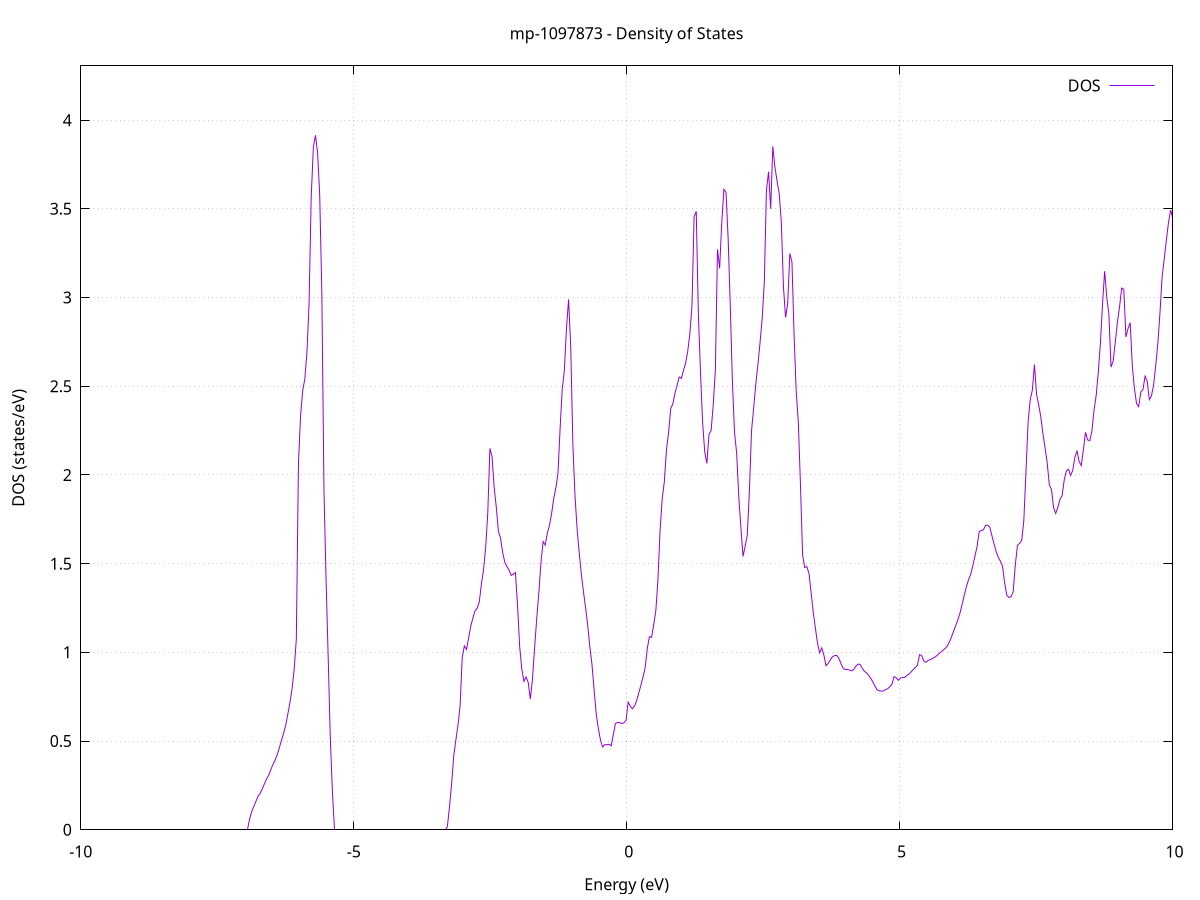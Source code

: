 set title 'mp-1097873 - Density of States'
set xlabel 'Energy (eV)'
set ylabel 'DOS (states/eV)'
set grid
set xrange [-10:10]
set yrange [0:4.306]
set xzeroaxis lt -1
set terminal png size 800,600
set output 'mp-1097873_dos_gnuplot.png'
plot '-' using 1:2 with lines title 'DOS'
-35.473900 0.000000
-35.434900 0.000000
-35.395900 0.000000
-35.357000 0.000000
-35.318000 0.000000
-35.279000 0.000000
-35.240000 0.000000
-35.201100 0.000000
-35.162100 0.000000
-35.123100 0.000000
-35.084200 0.000000
-35.045200 0.000000
-35.006200 0.000000
-34.967300 0.000000
-34.928300 0.000000
-34.889300 0.000000
-34.850300 0.000000
-34.811400 0.000000
-34.772400 0.000000
-34.733400 0.000000
-34.694500 0.000000
-34.655500 0.000000
-34.616500 0.000000
-34.577600 0.000000
-34.538600 0.000000
-34.499600 0.000000
-34.460600 0.000000
-34.421700 0.000000
-34.382700 0.000000
-34.343700 0.000000
-34.304800 0.000000
-34.265800 0.000000
-34.226800 0.000000
-34.187900 0.000000
-34.148900 0.000000
-34.109900 0.000000
-34.070900 0.000000
-34.032000 0.000000
-33.993000 0.000000
-33.954000 0.000000
-33.915100 0.000000
-33.876100 0.000000
-33.837100 0.000000
-33.798200 0.000000
-33.759200 0.000000
-33.720200 0.000000
-33.681200 0.000000
-33.642300 0.000000
-33.603300 0.000000
-33.564300 0.000000
-33.525400 0.000000
-33.486400 0.000000
-33.447400 0.000000
-33.408500 0.000000
-33.369500 0.000000
-33.330500 0.000000
-33.291500 0.000000
-33.252600 0.000000
-33.213600 0.000000
-33.174600 0.000000
-33.135700 0.000000
-33.096700 0.000000
-33.057700 0.000000
-33.018800 0.000000
-32.979800 0.000000
-32.940800 0.000000
-32.901900 0.000000
-32.862900 0.000000
-32.823900 0.000000
-32.784900 0.000000
-32.746000 0.000000
-32.707000 0.000000
-32.668000 0.000000
-32.629100 0.000000
-32.590100 0.000000
-32.551100 0.000000
-32.512200 0.000000
-32.473200 0.000000
-32.434200 0.000000
-32.395200 0.000000
-32.356300 0.000000
-32.317300 0.000000
-32.278300 0.000000
-32.239400 0.000000
-32.200400 0.000000
-32.161400 0.000000
-32.122500 0.000000
-32.083500 0.000000
-32.044500 0.000000
-32.005500 0.000000
-31.966600 0.000000
-31.927600 17.158400
-31.888600 0.000000
-31.849700 0.000000
-31.810700 0.000000
-31.771700 0.000000
-31.732800 0.000000
-31.693800 0.000000
-31.654800 0.000000
-31.615800 0.000000
-31.576900 0.000000
-31.537900 0.000000
-31.498900 0.000000
-31.460000 0.000000
-31.421000 0.000000
-31.382000 0.000000
-31.343100 0.000000
-31.304100 0.000000
-31.265100 0.000000
-31.226100 0.000000
-31.187200 0.000000
-31.148200 0.000000
-31.109200 0.000000
-31.070300 0.000000
-31.031300 0.000000
-30.992300 0.000000
-30.953400 0.000000
-30.914400 0.000000
-30.875400 0.000000
-30.836400 0.000000
-30.797500 0.000000
-30.758500 0.000000
-30.719500 0.000000
-30.680600 0.000000
-30.641600 0.000000
-30.602600 0.000000
-30.563700 0.000000
-30.524700 0.000000
-30.485700 0.000000
-30.446700 0.000000
-30.407800 0.000000
-30.368800 0.000000
-30.329800 0.000000
-30.290900 0.000000
-30.251900 0.000000
-30.212900 0.000000
-30.174000 0.000000
-30.135000 0.000000
-30.096000 0.000000
-30.057000 0.000000
-30.018100 0.000000
-29.979100 0.000000
-29.940100 0.000000
-29.901200 0.000000
-29.862200 0.000000
-29.823200 0.000000
-29.784300 0.000000
-29.745300 0.000000
-29.706300 0.000000
-29.667300 0.000000
-29.628400 0.000000
-29.589400 0.000000
-29.550400 0.000000
-29.511500 0.000000
-29.472500 0.000000
-29.433500 0.000000
-29.394600 0.000000
-29.355600 0.000000
-29.316600 0.000000
-29.277600 0.000000
-29.238700 0.000000
-29.199700 0.000000
-29.160700 0.000000
-29.121800 0.000000
-29.082800 0.000000
-29.043800 0.000000
-29.004900 0.000000
-28.965900 0.000000
-28.926900 0.000000
-28.887900 0.000000
-28.849000 0.000000
-28.810000 0.000000
-28.771000 0.000000
-28.732100 0.000000
-28.693100 0.000000
-28.654100 0.000000
-28.615200 0.000000
-28.576200 0.000000
-28.537200 0.000000
-28.498200 0.000000
-28.459300 0.000000
-28.420300 0.000000
-28.381300 0.000000
-28.342400 0.000000
-28.303400 0.000000
-28.264400 0.000000
-28.225500 0.000000
-28.186500 0.000000
-28.147500 0.000000
-28.108500 0.000000
-28.069600 0.000000
-28.030600 0.000000
-27.991600 0.000000
-27.952700 0.000000
-27.913700 0.000000
-27.874700 0.000000
-27.835800 0.000000
-27.796800 0.000000
-27.757800 0.000000
-27.718800 0.000000
-27.679900 0.000000
-27.640900 0.000000
-27.601900 0.000000
-27.563000 0.000000
-27.524000 0.000000
-27.485000 0.000000
-27.446100 0.000000
-27.407100 0.000000
-27.368100 0.000000
-27.329100 0.000000
-27.290200 0.000000
-27.251200 0.000000
-27.212200 0.000000
-27.173300 0.000000
-27.134300 0.000000
-27.095300 0.000000
-27.056400 0.000000
-27.017400 0.000000
-26.978400 0.000000
-26.939400 0.000000
-26.900500 0.000000
-26.861500 0.000000
-26.822500 0.000000
-26.783600 0.000000
-26.744600 0.000000
-26.705600 0.000000
-26.666700 0.000000
-26.627700 0.000000
-26.588700 0.000000
-26.549800 0.000000
-26.510800 0.000000
-26.471800 0.000000
-26.432800 0.000000
-26.393900 0.000000
-26.354900 0.000000
-26.315900 0.000000
-26.277000 0.000000
-26.238000 0.000000
-26.199000 0.000000
-26.160100 0.000000
-26.121100 0.000000
-26.082100 0.000000
-26.043100 0.000000
-26.004200 0.000000
-25.965200 0.000000
-25.926200 0.000000
-25.887300 0.000000
-25.848300 0.000000
-25.809300 0.000000
-25.770400 0.000000
-25.731400 0.000000
-25.692400 0.000000
-25.653400 0.000000
-25.614500 0.000000
-25.575500 0.000000
-25.536500 0.000000
-25.497600 0.000000
-25.458600 0.000000
-25.419600 0.000000
-25.380700 0.000000
-25.341700 0.000000
-25.302700 0.000000
-25.263700 0.000000
-25.224800 0.000000
-25.185800 0.000000
-25.146800 0.000000
-25.107900 0.000000
-25.068900 0.000000
-25.029900 0.000000
-24.991000 0.000000
-24.952000 0.000000
-24.913000 0.000000
-24.874000 0.000000
-24.835100 0.000000
-24.796100 0.000000
-24.757100 0.000000
-24.718200 0.000000
-24.679200 0.000000
-24.640200 0.000000
-24.601300 0.000000
-24.562300 0.000000
-24.523300 0.000000
-24.484300 0.000000
-24.445400 0.000000
-24.406400 0.000000
-24.367400 0.000000
-24.328500 0.000000
-24.289500 0.000000
-24.250500 0.000000
-24.211600 0.000000
-24.172600 0.000000
-24.133600 0.000000
-24.094600 0.000000
-24.055700 0.000000
-24.016700 0.000000
-23.977700 0.000000
-23.938800 0.000000
-23.899800 0.000000
-23.860800 0.000000
-23.821900 0.000000
-23.782900 0.000000
-23.743900 0.000000
-23.704900 0.000000
-23.666000 0.000000
-23.627000 0.000000
-23.588000 0.000000
-23.549100 0.000000
-23.510100 0.000000
-23.471100 0.000000
-23.432200 0.000000
-23.393200 0.000000
-23.354200 0.000000
-23.315200 0.000000
-23.276300 0.000000
-23.237300 0.000000
-23.198300 0.000000
-23.159400 0.000000
-23.120400 0.000000
-23.081400 0.000000
-23.042500 0.000000
-23.003500 0.000000
-22.964500 0.000000
-22.925500 0.000000
-22.886600 0.000000
-22.847600 0.000000
-22.808600 0.000000
-22.769700 0.000000
-22.730700 0.000000
-22.691700 0.000000
-22.652800 0.000000
-22.613800 0.000000
-22.574800 0.000000
-22.535800 0.000000
-22.496900 0.000000
-22.457900 0.000000
-22.418900 0.000000
-22.380000 0.000000
-22.341000 0.000000
-22.302000 0.000000
-22.263100 0.000000
-22.224100 0.000000
-22.185100 0.000000
-22.146100 0.000000
-22.107200 0.000000
-22.068200 0.000000
-22.029200 0.000000
-21.990300 0.000000
-21.951300 0.000000
-21.912300 0.000000
-21.873400 0.000000
-21.834400 0.000000
-21.795400 0.000000
-21.756400 0.000000
-21.717500 0.000000
-21.678500 0.000000
-21.639500 0.000000
-21.600600 0.000000
-21.561600 0.000000
-21.522600 0.000000
-21.483700 0.000000
-21.444700 0.000000
-21.405700 0.000000
-21.366700 0.000000
-21.327800 0.000000
-21.288800 0.000000
-21.249800 0.000000
-21.210900 0.000000
-21.171900 0.000000
-21.132900 0.000000
-21.094000 0.000000
-21.055000 0.000000
-21.016000 0.000000
-20.977000 0.000000
-20.938100 0.000000
-20.899100 0.000000
-20.860100 0.000000
-20.821200 0.000000
-20.782200 0.000000
-20.743200 0.000000
-20.704300 0.000000
-20.665300 0.000000
-20.626300 0.000000
-20.587300 0.000000
-20.548400 0.000000
-20.509400 0.000000
-20.470400 0.000000
-20.431500 0.000000
-20.392500 0.000000
-20.353500 0.000000
-20.314600 0.000000
-20.275600 0.000000
-20.236600 0.000000
-20.197700 0.000000
-20.158700 0.000000
-20.119700 0.000000
-20.080700 0.000000
-20.041800 0.000000
-20.002800 0.000000
-19.963800 0.000000
-19.924900 0.000000
-19.885900 0.000000
-19.846900 0.000000
-19.808000 0.000000
-19.769000 0.000000
-19.730000 0.000000
-19.691000 0.000000
-19.652100 0.000000
-19.613100 0.000000
-19.574100 0.000000
-19.535200 0.000000
-19.496200 0.000000
-19.457200 0.000000
-19.418300 0.000000
-19.379300 0.000000
-19.340300 0.000000
-19.301300 0.000000
-19.262400 0.000000
-19.223400 0.000000
-19.184400 0.000000
-19.145500 0.000000
-19.106500 0.000000
-19.067500 0.000000
-19.028600 0.000000
-18.989600 0.000000
-18.950600 0.000000
-18.911600 0.000000
-18.872700 0.000000
-18.833700 0.000000
-18.794700 0.000000
-18.755800 0.000000
-18.716800 0.000000
-18.677800 0.000000
-18.638900 0.000000
-18.599900 0.000000
-18.560900 0.000000
-18.521900 0.000000
-18.483000 0.000000
-18.444000 0.000000
-18.405000 0.000000
-18.366100 0.000000
-18.327100 0.000000
-18.288100 0.000000
-18.249200 0.000000
-18.210200 0.000000
-18.171200 0.000000
-18.132200 0.000000
-18.093300 0.000000
-18.054300 0.000000
-18.015300 0.000000
-17.976400 0.000000
-17.937400 0.000000
-17.898400 0.000000
-17.859500 0.000000
-17.820500 0.000000
-17.781500 0.000000
-17.742500 0.000000
-17.703600 0.000000
-17.664600 0.000000
-17.625600 0.000000
-17.586700 0.000000
-17.547700 0.000000
-17.508700 0.000000
-17.469800 0.000000
-17.430800 0.000000
-17.391800 0.000000
-17.352800 0.000000
-17.313900 0.000000
-17.274900 0.000000
-17.235900 0.000000
-17.197000 0.000000
-17.158000 0.000000
-17.119000 0.000000
-17.080100 0.000000
-17.041100 0.000000
-17.002100 0.000000
-16.963100 0.000000
-16.924200 0.000000
-16.885200 0.000000
-16.846200 0.000000
-16.807300 0.000000
-16.768300 0.000000
-16.729300 0.000000
-16.690400 0.000000
-16.651400 0.000000
-16.612400 0.000000
-16.573400 0.000000
-16.534500 0.000000
-16.495500 0.000000
-16.456500 0.000000
-16.417600 0.000000
-16.378600 0.000000
-16.339600 0.000000
-16.300700 0.000000
-16.261700 0.000000
-16.222700 0.000000
-16.183700 0.000000
-16.144800 0.000000
-16.105800 0.000000
-16.066800 0.000000
-16.027900 0.000000
-15.988900 0.000000
-15.949900 0.000000
-15.911000 0.000000
-15.872000 0.000000
-15.833000 0.000000
-15.794000 0.000000
-15.755100 0.000000
-15.716100 0.000000
-15.677100 0.000000
-15.638200 0.000000
-15.599200 0.000000
-15.560200 0.000000
-15.521300 0.000000
-15.482300 0.000000
-15.443300 0.000000
-15.404300 0.000000
-15.365400 0.000000
-15.326400 0.000000
-15.287400 0.000000
-15.248500 0.000000
-15.209500 0.000000
-15.170500 0.000000
-15.131600 0.000000
-15.092600 0.000000
-15.053600 0.000000
-15.014600 0.000000
-14.975700 0.000000
-14.936700 0.000000
-14.897700 0.000000
-14.858800 0.000000
-14.819800 0.000000
-14.780800 0.000000
-14.741900 0.000000
-14.702900 0.000000
-14.663900 0.000000
-14.624900 0.000000
-14.586000 0.000000
-14.547000 0.000000
-14.508000 0.000000
-14.469100 0.000000
-14.430100 0.000000
-14.391100 0.000000
-14.352200 0.000000
-14.313200 0.000000
-14.274200 0.000000
-14.235200 0.000000
-14.196300 0.000000
-14.157300 0.000000
-14.118300 0.000000
-14.079400 0.000000
-14.040400 0.000000
-14.001400 0.000000
-13.962500 0.000000
-13.923500 0.000000
-13.884500 0.000000
-13.845600 0.000000
-13.806600 0.000000
-13.767600 7.082700
-13.728600 17.490900
-13.689700 11.861900
-13.650700 6.102500
-13.611700 9.040700
-13.572800 13.322700
-13.533800 16.445300
-13.494800 16.242200
-13.455900 10.672200
-13.416900 13.280600
-13.377900 15.860500
-13.338900 13.211200
-13.300000 2.396800
-13.261000 0.000000
-13.222000 0.000000
-13.183100 0.000000
-13.144100 0.000000
-13.105100 0.000000
-13.066200 0.000000
-13.027200 0.000000
-12.988200 0.000000
-12.949200 0.000000
-12.910300 0.000000
-12.871300 0.000000
-12.832300 0.000000
-12.793400 0.000000
-12.754400 0.000000
-12.715400 0.000000
-12.676500 0.000000
-12.637500 0.000000
-12.598500 0.000000
-12.559500 0.000000
-12.520600 0.000000
-12.481600 0.000000
-12.442600 0.000000
-12.403700 0.000000
-12.364700 0.000000
-12.325700 0.000000
-12.286800 0.000000
-12.247800 0.000000
-12.208800 0.000000
-12.169800 0.000000
-12.130900 0.000000
-12.091900 0.000000
-12.052900 0.000000
-12.014000 0.000000
-11.975000 0.000000
-11.936000 0.000000
-11.897100 0.000000
-11.858100 0.000000
-11.819100 0.000000
-11.780100 0.000000
-11.741200 0.000000
-11.702200 0.000000
-11.663200 0.000000
-11.624300 0.000000
-11.585300 0.000000
-11.546300 0.000000
-11.507400 0.000000
-11.468400 0.000000
-11.429400 0.000000
-11.390400 0.000000
-11.351500 0.000000
-11.312500 0.000000
-11.273500 0.000000
-11.234600 0.000000
-11.195600 0.000000
-11.156600 0.000000
-11.117700 0.000000
-11.078700 0.000000
-11.039700 0.000000
-11.000700 0.000000
-10.961800 0.000000
-10.922800 0.000000
-10.883800 0.000000
-10.844900 0.000000
-10.805900 0.000000
-10.766900 0.000000
-10.728000 0.000000
-10.689000 0.000000
-10.650000 0.000000
-10.611000 0.000000
-10.572100 0.000000
-10.533100 0.000000
-10.494100 0.000000
-10.455200 0.000000
-10.416200 0.000000
-10.377200 0.000000
-10.338300 0.000000
-10.299300 0.000000
-10.260300 0.000000
-10.221300 0.000000
-10.182400 0.000000
-10.143400 0.000000
-10.104400 0.000000
-10.065500 0.000000
-10.026500 0.000000
-9.987500 0.000000
-9.948600 0.000000
-9.909600 0.000000
-9.870600 0.000000
-9.831600 0.000000
-9.792700 0.000000
-9.753700 0.000000
-9.714700 0.000000
-9.675800 0.000000
-9.636800 0.000000
-9.597800 0.000000
-9.558900 0.000000
-9.519900 0.000000
-9.480900 0.000000
-9.441900 0.000000
-9.403000 0.000000
-9.364000 0.000000
-9.325000 0.000000
-9.286100 0.000000
-9.247100 0.000000
-9.208100 0.000000
-9.169200 0.000000
-9.130200 0.000000
-9.091200 0.000000
-9.052200 0.000000
-9.013300 0.000000
-8.974300 0.000000
-8.935300 0.000000
-8.896400 0.000000
-8.857400 0.000000
-8.818400 0.000000
-8.779500 0.000000
-8.740500 0.000000
-8.701500 0.000000
-8.662500 0.000000
-8.623600 0.000000
-8.584600 0.000000
-8.545600 0.000000
-8.506700 0.000000
-8.467700 0.000000
-8.428700 0.000000
-8.389800 0.000000
-8.350800 0.000000
-8.311800 0.000000
-8.272800 0.000000
-8.233900 0.000000
-8.194900 0.000000
-8.155900 0.000000
-8.117000 0.000000
-8.078000 0.000000
-8.039000 0.000000
-8.000100 0.000000
-7.961100 0.000000
-7.922100 0.000000
-7.883100 0.000000
-7.844200 0.000000
-7.805200 0.000000
-7.766200 0.000000
-7.727300 0.000000
-7.688300 0.000000
-7.649300 0.000000
-7.610400 0.000000
-7.571400 0.000000
-7.532400 0.000000
-7.493500 0.000000
-7.454500 0.000000
-7.415500 0.000000
-7.376500 0.000000
-7.337600 0.000000
-7.298600 0.000000
-7.259600 0.000000
-7.220700 0.000000
-7.181700 0.000000
-7.142700 0.000000
-7.103800 0.000000
-7.064800 0.000000
-7.025800 0.000000
-6.986800 0.000000
-6.947900 0.000000
-6.908900 0.058600
-6.869900 0.102000
-6.831000 0.131500
-6.792000 0.159600
-6.753000 0.188900
-6.714100 0.204300
-6.675100 0.230600
-6.636100 0.259100
-6.597100 0.286300
-6.558200 0.306800
-6.519200 0.338600
-6.480200 0.367900
-6.441300 0.391900
-6.402300 0.422100
-6.363300 0.461600
-6.324400 0.503700
-6.285400 0.542800
-6.246400 0.588600
-6.207400 0.651800
-6.168500 0.717200
-6.129500 0.793400
-6.090500 0.905900
-6.051600 1.073300
-6.012600 2.064300
-5.973600 2.332600
-5.934700 2.475800
-5.895700 2.541200
-5.856700 2.692000
-5.817700 2.967000
-5.778800 3.566500
-5.739800 3.845300
-5.700800 3.914600
-5.661900 3.816300
-5.622900 3.576800
-5.583900 3.022900
-5.545000 1.913600
-5.506000 1.403400
-5.467000 0.963100
-5.428000 0.507100
-5.389100 0.205800
-5.350100 0.000000
-5.311100 0.000000
-5.272200 0.000000
-5.233200 0.000000
-5.194200 0.000000
-5.155300 0.000000
-5.116300 0.000000
-5.077300 0.000000
-5.038300 0.000000
-4.999400 0.000000
-4.960400 0.000000
-4.921400 0.000000
-4.882500 0.000000
-4.843500 0.000000
-4.804500 0.000000
-4.765600 0.000000
-4.726600 0.000000
-4.687600 0.000000
-4.648600 0.000000
-4.609700 0.000000
-4.570700 0.000000
-4.531700 0.000000
-4.492800 0.000000
-4.453800 0.000000
-4.414800 0.000000
-4.375900 0.000000
-4.336900 0.000000
-4.297900 0.000000
-4.258900 0.000000
-4.220000 0.000000
-4.181000 0.000000
-4.142000 0.000000
-4.103100 0.000000
-4.064100 0.000000
-4.025100 0.000000
-3.986200 0.000000
-3.947200 0.000000
-3.908200 0.000000
-3.869200 0.000000
-3.830300 0.000000
-3.791300 0.000000
-3.752300 0.000000
-3.713400 0.000000
-3.674400 0.000000
-3.635400 0.000000
-3.596500 0.000000
-3.557500 0.000000
-3.518500 0.000000
-3.479500 0.000000
-3.440600 0.000000
-3.401600 0.000000
-3.362600 0.000000
-3.323700 0.000000
-3.284700 0.016700
-3.245700 0.129200
-3.206800 0.257400
-3.167800 0.416600
-3.128800 0.505600
-3.089800 0.589800
-3.050900 0.699200
-3.011900 0.972100
-2.972900 1.036100
-2.934000 1.016300
-2.895000 1.081200
-2.856000 1.147200
-2.817100 1.192900
-2.778100 1.234900
-2.739100 1.248200
-2.700100 1.283500
-2.661200 1.383900
-2.622200 1.463800
-2.583200 1.589200
-2.544300 1.782400
-2.505300 2.149900
-2.466300 2.105200
-2.427400 1.931100
-2.388400 1.819200
-2.349400 1.681400
-2.310400 1.644500
-2.271500 1.562900
-2.232500 1.509100
-2.193500 1.483800
-2.154600 1.464000
-2.115600 1.433500
-2.076600 1.439800
-2.037700 1.450400
-1.998700 1.263400
-1.959700 1.032100
-1.920700 0.905300
-1.881800 0.836900
-1.842800 0.861300
-1.803800 0.831600
-1.764900 0.736700
-1.725900 0.844900
-1.686900 1.023400
-1.648000 1.187600
-1.609000 1.334700
-1.570000 1.504900
-1.531000 1.624300
-1.492100 1.604700
-1.453100 1.671800
-1.414100 1.715600
-1.375200 1.781800
-1.336200 1.866100
-1.297200 1.926600
-1.258300 2.007600
-1.219300 2.260400
-1.180300 2.483000
-1.141400 2.587000
-1.102400 2.826800
-1.063400 2.989800
-1.024400 2.721200
-0.985500 2.173300
-0.946500 1.883900
-0.907500 1.695800
-0.868600 1.559300
-0.829600 1.439200
-0.790600 1.340700
-0.751700 1.251200
-0.712700 1.150400
-0.673700 1.030400
-0.634700 0.930800
-0.595800 0.786400
-0.556800 0.652000
-0.517800 0.569500
-0.478900 0.505400
-0.439900 0.466900
-0.400900 0.479800
-0.362000 0.479700
-0.323000 0.482000
-0.284000 0.473100
-0.245000 0.534800
-0.206100 0.597800
-0.167100 0.605700
-0.128100 0.604200
-0.089200 0.598500
-0.050200 0.603200
-0.011200 0.616900
0.027700 0.719500
0.066700 0.696200
0.105700 0.682100
0.144700 0.697900
0.183600 0.727900
0.222600 0.771700
0.261600 0.815300
0.300500 0.862300
0.339500 0.914200
0.378500 1.022800
0.417400 1.088500
0.456400 1.084500
0.495400 1.155200
0.534400 1.234200
0.573300 1.408700
0.612300 1.689700
0.651300 1.864700
0.690200 1.961700
0.729200 2.141700
0.768200 2.237700
0.807100 2.373800
0.846100 2.400600
0.885100 2.461000
0.924100 2.504200
0.963000 2.552200
1.002000 2.544600
1.041000 2.588100
1.079900 2.629900
1.118900 2.696600
1.157900 2.796600
1.196800 2.951800
1.235800 3.455700
1.274800 3.485900
1.313800 2.906800
1.352700 2.582500
1.391700 2.295200
1.430700 2.130000
1.469600 2.064700
1.508600 2.228800
1.547600 2.251100
1.586500 2.396100
1.625500 2.591600
1.664500 3.272100
1.703500 3.164600
1.742400 3.422200
1.781400 3.609300
1.820400 3.592300
1.859300 3.333800
1.898300 2.956100
1.937300 2.529700
1.976200 2.240300
2.015200 2.122900
2.054200 1.879000
2.093200 1.702800
2.132100 1.540900
2.171100 1.597400
2.210100 1.662100
2.249000 1.909700
2.288000 2.249300
2.327000 2.377200
2.365900 2.510800
2.404900 2.622700
2.443900 2.746400
2.482900 2.880900
2.521800 3.083200
2.560800 3.604900
2.599800 3.709100
2.638700 3.500000
2.677700 3.852500
2.716700 3.734400
2.755600 3.657400
2.794600 3.586700
2.833600 3.425800
2.872600 3.061900
2.911500 2.887300
2.950500 2.967500
2.989500 3.248300
3.028400 3.201300
3.067400 2.789100
3.106400 2.471100
3.145300 2.297800
3.184300 1.946000
3.223300 1.548300
3.262300 1.479000
3.301200 1.483200
3.340200 1.445500
3.379200 1.338400
3.418100 1.228300
3.457100 1.138000
3.496100 1.052900
3.535000 0.997400
3.574000 1.024800
3.613000 0.985100
3.652000 0.924700
3.690900 0.937200
3.729900 0.957700
3.768900 0.974800
3.807800 0.981500
3.846800 0.982800
3.885800 0.968300
3.924700 0.937700
3.963700 0.911800
4.002700 0.903300
4.041700 0.903700
4.080600 0.900700
4.119600 0.895900
4.158600 0.902600
4.197500 0.921000
4.236500 0.933700
4.275500 0.932400
4.314400 0.911300
4.353400 0.893900
4.392400 0.884900
4.431400 0.872500
4.470300 0.854700
4.509300 0.833600
4.548300 0.810500
4.587200 0.789400
4.626200 0.783800
4.665200 0.781700
4.704100 0.782400
4.743100 0.790500
4.782100 0.794600
4.821100 0.806700
4.860000 0.820100
4.899000 0.864000
4.938000 0.857300
4.976900 0.842300
5.015900 0.855200
5.054900 0.857800
5.093800 0.858500
5.132800 0.870200
5.171800 0.877700
5.210700 0.889800
5.249700 0.902600
5.288700 0.914800
5.327700 0.928400
5.366600 0.987200
5.405600 0.982300
5.444600 0.950900
5.483500 0.944300
5.522500 0.954500
5.561500 0.959200
5.600400 0.964200
5.639400 0.972200
5.678400 0.980300
5.717400 0.991600
5.756300 1.001500
5.795300 1.011600
5.834300 1.022200
5.873200 1.034900
5.912200 1.058400
5.951200 1.087100
5.990100 1.119600
6.029100 1.151300
6.068100 1.184200
6.107100 1.221700
6.146000 1.270600
6.185000 1.322200
6.224000 1.369800
6.262900 1.408400
6.301900 1.440100
6.340900 1.486900
6.379800 1.542100
6.418800 1.594600
6.457800 1.680400
6.496800 1.687000
6.535700 1.690300
6.574700 1.715700
6.613700 1.716800
6.652600 1.705800
6.691600 1.658000
6.730600 1.610900
6.769500 1.567700
6.808500 1.535400
6.847500 1.514000
6.886500 1.484900
6.925400 1.391100
6.964400 1.322600
7.003400 1.309100
7.042300 1.314700
7.081300 1.341600
7.120300 1.492300
7.159200 1.603700
7.198200 1.614300
7.237200 1.630000
7.276200 1.742400
7.315100 2.016100
7.354100 2.294600
7.393100 2.424000
7.432000 2.477100
7.471000 2.622200
7.510000 2.453400
7.548900 2.395100
7.587900 2.327100
7.626900 2.231300
7.665900 2.151900
7.704800 2.067400
7.743800 1.942800
7.782800 1.919000
7.821700 1.814800
7.860700 1.783000
7.899700 1.817900
7.938600 1.863700
7.977600 1.882600
8.016600 1.972200
8.055600 2.023300
8.094500 2.032200
8.133500 1.997300
8.172500 2.025400
8.211400 2.099400
8.250400 2.136800
8.289400 2.076300
8.328300 2.053000
8.367300 2.141800
8.406300 2.240600
8.445300 2.197100
8.484200 2.193700
8.523200 2.246300
8.562200 2.364700
8.601100 2.446100
8.640100 2.576500
8.679100 2.741800
8.718000 2.961900
8.757000 3.148400
8.796000 3.000800
8.835000 2.905300
8.873900 2.608000
8.912900 2.641600
8.951900 2.748500
8.990800 2.861300
9.029800 2.947500
9.068800 3.053500
9.107700 3.047000
9.146700 2.778300
9.185700 2.825500
9.224700 2.858800
9.263600 2.616100
9.302600 2.486000
9.341600 2.403200
9.380500 2.385100
9.419500 2.468700
9.458500 2.480000
9.497400 2.556800
9.536400 2.528300
9.575400 2.424400
9.614400 2.445800
9.653300 2.506500
9.692300 2.614200
9.731300 2.742000
9.770200 2.911400
9.809200 3.114000
9.848200 3.216100
9.887100 3.322400
9.926100 3.421800
9.965100 3.493100
10.004100 3.447900
10.043000 3.450200
10.082000 3.437200
10.121000 3.359500
10.159900 3.313100
10.198900 3.087200
10.237900 2.938100
10.276800 2.859300
10.315800 2.646800
10.354800 2.684300
10.393800 2.820400
10.432700 3.017300
10.471700 3.245200
10.510700 3.306300
10.549600 3.059700
10.588600 2.974600
10.627600 2.982600
10.666500 3.065500
10.705500 2.855000
10.744500 2.698000
10.783500 2.607600
10.822400 2.788000
10.861400 2.921400
10.900400 2.929800
10.939300 2.833100
10.978300 2.879100
11.017300 3.012500
11.056200 3.185800
11.095200 3.334200
11.134200 3.527800
11.173200 3.612900
11.212100 3.545700
11.251100 3.369800
11.290100 3.261600
11.329000 3.250200
11.368000 3.174700
11.407000 3.144100
11.445900 3.031900
11.484900 2.969000
11.523900 2.952800
11.562800 3.072500
11.601800 3.246200
11.640800 3.376000
11.679800 3.486200
11.718700 3.683700
11.757700 3.782800
11.796700 3.627600
11.835600 3.581300
11.874600 3.485700
11.913600 3.526200
11.952500 3.436300
11.991500 3.288800
12.030500 3.001400
12.069500 2.835100
12.108400 2.733000
12.147400 2.701400
12.186400 2.807500
12.225300 2.912600
12.264300 2.986200
12.303300 3.147100
12.342200 3.101600
12.381200 3.033500
12.420200 2.932200
12.459200 2.953400
12.498100 2.843300
12.537100 2.619600
12.576100 2.331200
12.615000 2.080500
12.654000 1.880300
12.693000 1.654800
12.731900 1.510700
12.770900 1.392400
12.809900 1.402400
12.848900 1.185800
12.887800 1.158000
12.926800 1.131200
12.965800 1.056800
13.004700 1.022200
13.043700 0.984700
13.082700 0.968900
13.121600 0.914100
13.160600 0.855400
13.199600 0.821800
13.238600 0.776300
13.277500 0.725700
13.316500 0.687600
13.355500 0.657700
13.394400 0.638900
13.433400 0.649100
13.472400 0.642200
13.511300 0.638700
13.550300 0.641800
13.589300 0.649600
13.628300 0.661200
13.667200 0.667800
13.706200 0.672500
13.745200 0.684200
13.784100 0.700500
13.823100 0.720600
13.862100 0.742900
13.901000 0.771200
13.940000 0.809200
13.979000 0.862300
14.018000 0.930200
14.056900 1.008200
14.095900 1.096500
14.134900 1.199500
14.173800 1.337400
14.212800 1.498900
14.251800 1.678900
14.290700 1.875300
14.329700 2.043800
14.368700 2.253600
14.407700 2.398400
14.446600 2.478400
14.485600 2.397300
14.524600 2.309700
14.563500 1.989800
14.602500 1.801300
14.641500 1.648600
14.680400 1.530700
14.719400 1.442900
14.758400 1.394300
14.797400 1.354300
14.836300 1.308200
14.875300 1.265000
14.914300 1.239000
14.953200 1.221700
14.992200 1.224100
15.031200 1.222400
15.070100 1.215000
15.109100 1.247100
15.148100 1.307800
15.187100 1.366800
15.226000 1.489200
15.265000 1.572700
15.304000 1.641800
15.342900 1.733700
15.381900 1.820000
15.420900 1.844300
15.459800 1.857800
15.498800 1.900800
15.537800 1.997700
15.576800 2.042700
15.615700 2.104800
15.654700 2.172700
15.693700 2.262700
15.732600 2.292800
15.771600 2.576400
15.810600 2.394300
15.849500 2.558000
15.888500 2.432100
15.927500 2.360100
15.966500 2.208300
16.005400 2.086900
16.044400 1.971500
16.083400 1.865500
16.122300 1.795000
16.161300 1.759300
16.200300 1.741000
16.239200 1.732100
16.278200 1.748000
16.317200 1.772200
16.356200 1.784000
16.395100 1.740600
16.434100 1.726100
16.473100 1.729900
16.512000 1.747500
16.551000 1.786100
16.590000 1.809500
16.628900 1.806500
16.667900 1.816100
16.706900 1.819900
16.745900 1.860200
16.784800 1.922300
16.823800 1.991700
16.862800 1.990900
16.901700 1.990600
16.940700 2.052700
16.979700 2.261500
17.018600 2.425000
17.057600 2.492400
17.096600 2.473500
17.135600 2.415800
17.174500 2.391400
17.213500 2.331500
17.252500 2.318600
17.291400 2.392800
17.330400 2.332100
17.369400 2.312400
17.408300 2.261900
17.447300 2.206700
17.486300 2.176800
17.525300 2.206100
17.564200 2.196900
17.603200 2.144600
17.642200 2.107700
17.681100 2.066600
17.720100 2.097200
17.759100 2.187900
17.798000 2.400100
17.837000 2.480600
17.876000 2.490400
17.914900 2.517500
17.953900 2.483000
17.992900 2.369000
18.031900 2.306900
18.070800 2.292300
18.109800 2.303800
18.148800 2.480000
18.187700 2.485200
18.226700 2.524900
18.265700 2.577600
18.304600 2.661700
18.343600 2.635100
18.382600 2.622000
18.421600 2.683100
18.460500 2.639500
18.499500 2.622400
18.538500 2.643000
18.577400 2.683000
18.616400 2.607500
18.655400 2.584400
18.694300 2.572500
18.733300 2.637300
18.772300 2.619700
18.811300 2.536900
18.850200 2.500800
18.889200 2.490100
18.928200 2.529100
18.967100 2.467500
19.006100 2.392200
19.045100 2.425400
19.084000 2.389500
19.123000 2.549000
19.162000 2.729900
19.201000 2.651500
19.239900 2.701800
19.278900 2.675100
19.317900 2.613500
19.356800 2.611900
19.395800 2.670800
19.434800 2.697000
19.473700 2.734000
19.512700 2.664300
19.551700 2.661600
19.590700 2.670000
19.629600 2.705700
19.668600 2.710600
19.707600 2.657500
19.746500 2.686100
19.785500 2.632100
19.824500 2.649300
19.863400 2.559800
19.902400 2.557200
19.941400 2.577900
19.980400 2.581400
20.019300 2.667800
20.058300 2.669100
20.097300 2.612800
20.136200 2.581800
20.175200 2.458600
20.214200 2.398500
20.253100 2.402800
20.292100 2.405800
20.331100 2.416600
20.370100 2.396500
20.409000 2.395500
20.448000 2.432800
20.487000 2.486800
20.525900 2.557600
20.564900 2.716700
20.603900 2.832100
20.642800 2.959500
20.681800 2.948000
20.720800 2.927100
20.759800 2.876400
20.798700 2.841100
20.837700 2.843300
20.876700 2.892200
20.915600 2.943400
20.954600 2.902600
20.993600 2.848900
21.032500 2.849600
21.071500 2.774100
21.110500 2.694100
21.149500 2.641900
21.188400 2.516000
21.227400 2.406600
21.266400 2.365800
21.305300 2.339300
21.344300 2.274800
21.383300 2.199300
21.422200 2.161400
21.461200 2.207700
21.500200 2.247400
21.539200 2.210400
21.578100 2.065900
21.617100 1.946700
21.656100 1.922800
21.695000 1.858600
21.734000 1.822100
21.773000 1.804200
21.811900 1.813300
21.850900 1.820400
21.889900 1.844300
21.928900 1.848600
21.967800 1.849900
22.006800 1.872200
22.045800 1.869600
22.084700 1.769500
22.123700 1.716300
22.162700 1.703500
22.201600 1.712500
22.240600 1.754200
22.279600 1.817900
22.318600 1.897500
22.357500 1.974900
22.396500 2.044100
22.435500 2.063900
22.474400 2.080400
22.513400 2.118200
22.552400 2.096700
22.591300 2.008400
22.630300 1.984700
22.669300 1.982600
22.708300 1.995200
22.747200 2.053900
22.786200 2.114600
22.825200 2.228500
22.864100 2.379800
22.903100 2.459000
22.942100 2.423400
22.981000 2.425500
23.020000 2.448700
23.059000 2.431200
23.098000 2.270300
23.136900 2.236900
23.175900 2.201700
23.214900 2.159100
23.253800 2.192400
23.292800 2.274600
23.331800 2.196600
23.370700 2.147700
23.409700 2.145200
23.448700 2.173000
23.487700 2.100900
23.526600 2.042200
23.565600 2.018200
23.604600 2.065500
23.643500 2.071800
23.682500 2.091300
23.721500 2.114400
23.760400 2.176400
23.799400 2.292300
23.838400 2.399400
23.877400 2.403700
23.916300 2.242700
23.955300 2.226000
23.994300 2.362100
24.033200 2.294400
24.072200 2.351500
24.111200 2.425800
24.150100 2.499100
24.189100 2.643500
24.228100 2.759800
24.267000 2.732300
24.306000 2.758800
24.345000 2.832500
24.384000 3.052000
24.422900 3.065100
24.461900 2.810200
24.500900 2.508200
24.539800 2.240300
24.578800 2.039500
24.617800 1.684100
24.656700 1.645800
24.695700 1.692600
24.734700 1.778900
24.773700 1.873200
24.812600 2.087900
24.851600 2.211000
24.890600 2.310900
24.929500 2.362300
24.968500 2.482200
25.007500 2.642800
25.046400 2.906300
25.085400 3.031500
25.124400 2.936300
25.163400 2.817500
25.202300 2.706900
25.241300 2.544700
25.280300 2.305200
25.319200 2.087100
25.358200 1.978200
25.397200 1.915100
25.436100 1.851700
25.475100 1.843200
25.514100 1.933000
25.553100 2.069300
25.592000 2.187000
25.631000 2.225300
25.670000 2.204400
25.708900 2.281600
25.747900 2.311500
25.786900 2.350800
25.825800 2.439500
25.864800 2.474300
25.903800 2.502900
25.942800 2.541800
25.981700 2.480100
26.020700 2.394400
26.059700 2.317800
26.098600 2.251400
26.137600 2.096800
26.176600 1.919800
26.215500 1.772600
26.254500 1.658400
26.293500 1.564000
26.332500 1.520900
26.371400 1.492500
26.410400 1.459100
26.449400 1.485300
26.488300 1.479000
26.527300 1.389200
26.566300 1.371100
26.605200 1.407100
26.644200 1.452000
26.683200 1.470400
26.722200 1.455500
26.761100 1.483000
26.800100 1.526000
26.839100 1.587100
26.878000 1.650800
26.917000 1.716000
26.956000 1.760000
26.994900 1.810600
27.033900 1.916200
27.072900 1.967300
27.111900 2.010900
27.150800 2.070100
27.189800 2.112600
27.228800 2.184300
27.267700 2.240200
27.306700 2.331500
27.345700 2.436900
27.384600 2.489400
27.423600 2.445300
27.462600 2.495200
27.501600 2.393900
27.540500 2.375000
27.579500 2.301600
27.618500 2.226600
27.657400 2.207600
27.696400 2.268800
27.735400 2.341400
27.774300 2.439500
27.813300 2.450100
27.852300 2.438200
27.891300 2.432800
27.930200 2.513900
27.969200 2.537100
28.008200 2.558900
28.047100 2.632800
28.086100 2.885600
28.125100 2.856500
28.164000 2.787000
28.203000 2.757700
28.242000 2.725100
28.281000 2.650200
28.319900 2.719400
28.358900 2.764700
28.397900 2.771900
28.436800 2.763700
28.475800 2.799300
28.514800 2.836900
28.553700 2.796900
28.592700 2.777300
28.631700 2.741300
28.670700 2.766600
28.709600 2.834800
28.748600 2.856400
28.787600 3.017100
28.826500 3.177600
28.865500 3.139600
28.904500 3.098200
28.943400 3.072200
28.982400 2.963400
29.021400 2.861900
29.060400 2.743800
29.099300 2.597800
29.138300 2.471400
29.177300 2.497000
29.216200 2.549700
29.255200 2.573100
29.294200 2.513200
29.333100 2.317100
29.372100 2.330100
29.411100 2.353500
29.450100 2.396200
29.489000 2.445900
29.528000 2.448700
29.567000 2.477400
29.605900 2.505300
29.644900 2.527800
29.683900 2.507200
29.722800 2.534700
29.761800 2.597700
29.800800 2.687000
29.839800 2.794300
29.878700 2.905400
29.917700 3.009700
29.956700 3.162900
29.995600 3.162200
30.034600 2.959100
30.073600 2.830100
30.112500 2.692200
30.151500 2.659100
30.190500 2.659600
30.229500 2.771600
30.268400 2.901100
30.307400 3.089400
30.346400 3.245500
30.385300 3.199900
30.424300 3.145500
30.463300 2.963400
30.502200 2.719300
30.541200 2.683800
30.580200 2.676900
30.619100 2.684400
30.658100 2.760900
30.697100 2.929300
30.736100 3.184300
30.775000 3.230900
30.814000 3.178900
30.853000 3.135200
30.891900 3.137300
30.930900 3.071600
30.969900 2.917800
31.008800 2.807200
31.047800 2.820200
31.086800 2.643500
31.125800 2.606900
31.164700 2.697800
31.203700 2.845700
31.242700 2.904000
31.281600 3.279500
31.320600 3.357300
31.359600 3.290700
31.398500 3.193600
31.437500 3.194900
31.476500 3.253800
31.515500 3.232000
31.554400 3.294100
31.593400 3.240600
31.632400 3.144300
31.671300 3.061400
31.710300 2.986300
31.749300 2.992000
31.788200 2.984300
31.827200 3.136000
31.866200 3.153500
31.905200 3.268100
31.944100 3.206400
31.983100 3.222200
32.022100 3.380900
32.061000 3.596000
32.100000 3.672500
32.139000 3.691200
32.177900 3.635700
32.216900 3.598200
32.255900 3.562800
32.294900 3.444500
32.333800 3.336300
32.372800 3.290400
32.411800 3.300400
32.450700 3.250500
32.489700 3.318200
32.528700 3.520600
32.567600 3.656100
32.606600 3.727400
32.645600 3.809800
32.684600 3.723800
32.723500 3.481800
32.762500 3.329000
32.801500 3.187900
32.840400 3.062800
32.879400 2.967100
32.918400 2.916900
32.957300 2.913600
32.996300 2.930700
33.035300 2.979700
33.074300 2.855000
33.113200 2.844800
33.152200 2.916400
33.191200 2.839300
33.230100 2.702800
33.269100 2.624400
33.308100 2.559500
33.347000 2.459800
33.386000 2.372300
33.425000 2.322200
33.464000 2.318900
33.502900 2.250200
33.541900 2.128300
33.580900 1.972000
33.619800 1.895700
33.658800 1.876100
33.697800 1.914400
33.736700 1.997400
33.775700 2.103100
33.814700 2.211300
33.853700 2.415900
33.892600 2.552500
33.931600 2.680400
33.970600 2.686000
34.009500 2.682000
34.048500 2.684700
34.087500 2.768700
34.126400 2.773400
34.165400 2.732300
34.204400 2.676300
34.243400 2.615700
34.282300 2.544200
34.321300 2.438500
34.360300 2.377600
34.399200 2.338300
34.438200 2.277700
34.477200 2.189500
34.516100 2.167500
34.555100 2.110800
34.594100 2.129400
34.633100 2.157800
34.672000 2.162700
34.711000 2.194000
34.750000 2.236100
34.788900 2.264500
34.827900 2.285100
34.866900 2.371900
34.905800 2.429800
34.944800 2.405800
34.983800 2.347100
35.022800 2.293000
35.061700 2.251100
35.100700 2.250200
35.139700 2.245900
35.178600 2.255200
35.217600 2.258700
35.256600 2.200900
35.295500 2.153300
35.334500 2.218300
35.373500 2.210200
35.412500 2.165700
35.451400 2.094100
35.490400 2.065400
35.529400 2.075000
35.568300 2.084200
35.607300 2.094500
35.646300 2.099300
35.685200 2.093900
35.724200 2.077500
35.763200 2.034100
35.802200 1.978500
35.841100 1.941900
35.880100 1.953500
35.919100 1.962500
35.958000 1.899700
35.997000 1.854100
36.036000 1.850600
36.074900 1.719100
36.113900 1.600900
36.152900 1.589800
36.191900 1.463500
36.230800 1.336300
36.269800 1.223500
36.308800 1.139400
36.347700 1.063100
36.386700 1.013100
36.425700 0.974800
36.464600 0.952700
36.503600 0.867100
36.542600 0.761900
36.581600 0.694000
36.620500 0.642200
36.659500 0.598400
36.698500 0.548400
36.737400 0.522400
36.776400 0.499200
36.815400 0.466500
36.854300 0.427400
36.893300 0.398800
36.932300 0.350300
36.971200 0.330200
37.010200 0.309800
37.049200 0.289900
37.088200 0.269800
37.127100 0.249600
37.166100 0.230500
37.205100 0.215400
37.244000 0.209700
37.283000 0.203500
37.322000 0.194000
37.360900 0.181400
37.399900 0.167100
37.438900 0.154400
37.477900 0.146600
37.516800 0.140000
37.555800 0.134000
37.594800 0.128700
37.633700 0.123400
37.672700 0.118600
37.711700 0.114200
37.750600 0.110700
37.789600 0.107900
37.828600 0.105600
37.867600 0.103300
37.906500 0.101200
37.945500 0.099200
37.984500 0.096500
38.023400 0.093600
38.062400 0.090500
38.101400 0.087200
38.140300 0.083700
38.179300 0.080700
38.218300 0.077700
38.257300 0.074400
38.296200 0.070700
38.335200 0.067000
38.374200 0.063300
38.413100 0.059600
38.452100 0.058400
38.491100 0.055400
38.530000 0.049200
38.569000 0.039600
38.608000 0.036400
38.647000 0.033100
38.685900 0.029700
38.724900 0.027100
38.763900 0.025300
38.802800 0.024300
38.841800 0.024100
38.880800 0.023400
38.919700 0.053600
38.958700 0.000000
38.997700 0.000000
39.036700 0.000000
39.075600 0.000000
39.114600 0.000000
39.153600 0.000000
39.192500 0.000000
39.231500 0.000000
39.270500 0.000000
39.309400 0.000000
39.348400 0.000000
39.387400 0.000000
39.426400 0.000000
39.465300 0.000000
39.504300 0.000000
39.543300 0.000000
39.582200 0.000000
39.621200 0.000000
39.660200 0.000000
39.699100 0.000000
39.738100 0.000000
39.777100 0.000000
39.816100 0.000000
39.855000 0.000000
39.894000 0.000000
39.933000 0.000000
39.971900 0.000000
40.010900 0.000000
40.049900 0.000000
40.088800 0.000000
40.127800 0.000000
40.166800 0.000000
40.205800 0.000000
40.244700 0.000000
40.283700 0.000000
40.322700 0.000000
40.361600 0.000000
40.400600 0.000000
40.439600 0.000000
40.478500 0.000000
40.517500 0.000000
40.556500 0.000000
40.595500 0.000000
40.634400 0.000000
40.673400 0.000000
40.712400 0.000000
40.751300 0.000000
40.790300 0.000000
40.829300 0.000000
40.868200 0.000000
40.907200 0.000000
40.946200 0.000000
40.985200 0.000000
41.024100 0.000000
41.063100 0.000000
41.102100 0.000000
41.141000 0.000000
41.180000 0.000000
41.219000 0.000000
41.257900 0.000000
41.296900 0.000000
41.335900 0.000000
41.374900 0.000000
41.413800 0.000000
41.452800 0.000000
41.491800 0.000000
41.530700 0.000000
41.569700 0.000000
41.608700 0.000000
41.647600 0.000000
41.686600 0.000000
41.725600 0.000000
41.764600 0.000000
41.803500 0.000000
41.842500 0.000000
41.881500 0.000000
41.920400 0.000000
41.959400 0.000000
41.998400 0.000000
42.037300 0.000000
42.076300 0.000000
42.115300 0.000000
42.154300 0.000000
42.193200 0.000000
42.232200 0.000000
42.271200 0.000000
42.310100 0.000000
42.349100 0.000000
42.388100 0.000000
42.427000 0.000000
42.466000 0.000000
e
